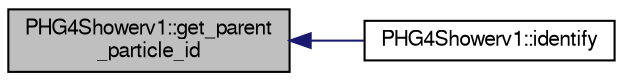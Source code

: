 digraph "PHG4Showerv1::get_parent_particle_id"
{
  bgcolor="transparent";
  edge [fontname="FreeSans",fontsize="10",labelfontname="FreeSans",labelfontsize="10"];
  node [fontname="FreeSans",fontsize="10",shape=record];
  rankdir="LR";
  Node1 [label="PHG4Showerv1::get_parent\l_particle_id",height=0.2,width=0.4,color="black", fillcolor="grey75", style="filled" fontcolor="black"];
  Node1 -> Node2 [dir="back",color="midnightblue",fontsize="10",style="solid",fontname="FreeSans"];
  Node2 [label="PHG4Showerv1::identify",height=0.2,width=0.4,color="black",URL="$db/dfa/classPHG4Showerv1.html#ae6c3d23787050acff1db3b22f367c99e"];
}
